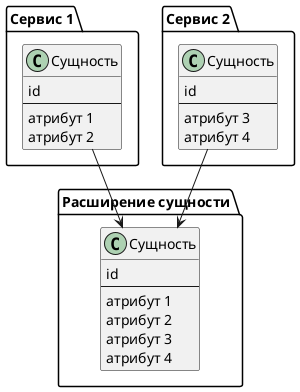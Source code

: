 @startuml

'left to right direction

namespace "Сервис 1" as S1  {
class "Сущность" as A1{
    id
    ---
    атрибут 1
    атрибут 2
}
}

namespace "Сервис 2" as S2  {
class "Сущность" as A2{
    id
    ---
    атрибут 3
    атрибут 4
}
}


namespace "Расширение сущности" as S3  {
class "Сущность" as A3{
    id
    ---
    атрибут 1
    атрибут 2
    атрибут 3
    атрибут 4
}
}

S1.A1 --> S3.A3
S2.A2 --> S3.A3

@enduml